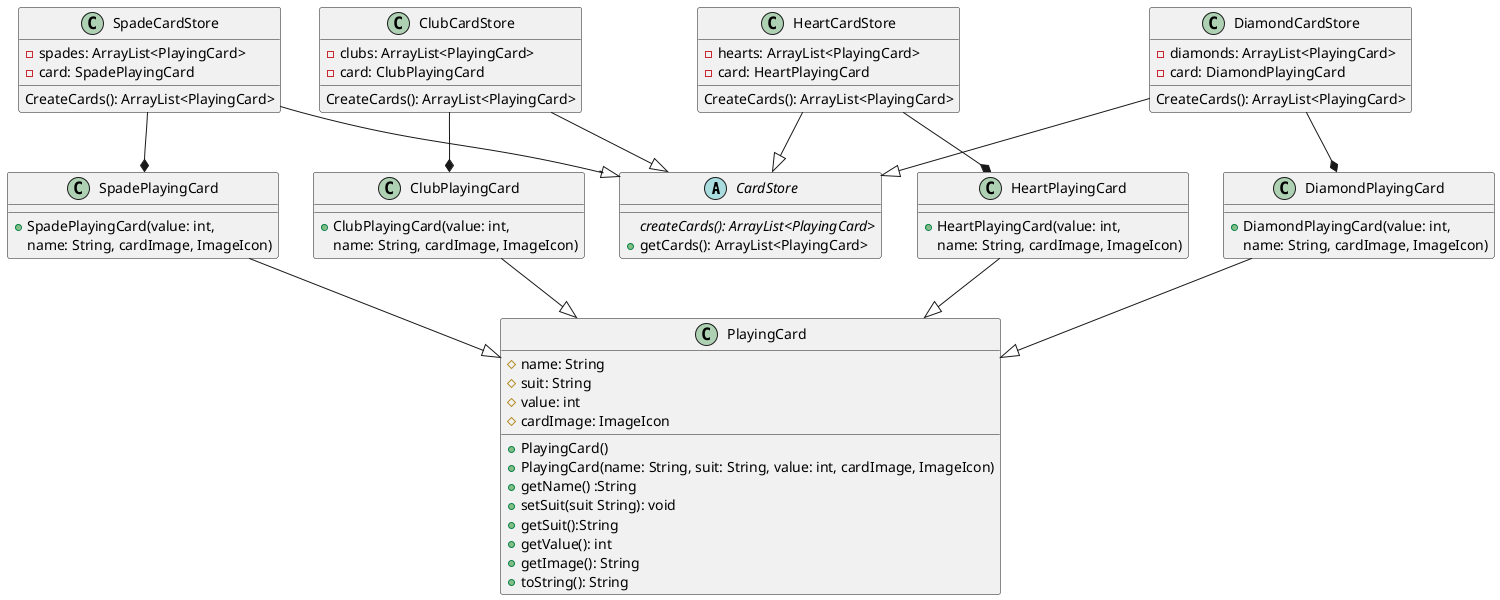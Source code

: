@startuml


 abstract class CardStore{
    {abstract}createCards(): ArrayList<PlayingCard>
    +getCards(): ArrayList<PlayingCard>
 }


 Class ClubCardStore{
    -clubs: ArrayList<PlayingCard>
    -card: ClubPlayingCard
    CreateCards(): ArrayList<PlayingCard>
 }


 Class DiamondCardStore{
    -diamonds: ArrayList<PlayingCard>
    -card: DiamondPlayingCard
    CreateCards(): ArrayList<PlayingCard>
 }


 Class HeartCardStore{
    -hearts: ArrayList<PlayingCard>
    -card: HeartPlayingCard
    CreateCards(): ArrayList<PlayingCard>
 }


 Class SpadeCardStore{
    -spades: ArrayList<PlayingCard>
    -card: SpadePlayingCard
    CreateCards(): ArrayList<PlayingCard>
 }


 class PlayingCard{
       #name: String
       #suit: String
       #value: int
       #cardImage: ImageIcon
       +PlayingCard()
       +PlayingCard(name: String, suit: String, value: int, cardImage, ImageIcon)
       +getName() :String
       +setSuit(suit String): void
       +getSuit():String
       +getValue(): int
       +getImage(): String
       +toString(): String
 }

 class ClubPlayingCard{
    +ClubPlayingCard(value: int,
        name: String, cardImage, ImageIcon)
 }

 class HeartPlayingCard{
    +HeartPlayingCard(value: int,
        name: String, cardImage, ImageIcon)
 }

 class DiamondPlayingCard{
    +DiamondPlayingCard(value: int,
        name: String, cardImage, ImageIcon)
 }

 class SpadePlayingCard{
    +SpadePlayingCard(value: int,
        name: String, cardImage, ImageIcon)
 }


 ClubPlayingCard --|> PlayingCard
 HeartPlayingCard --|> PlayingCard
 DiamondPlayingCard --|> PlayingCard
 SpadePlayingCard --|> PlayingCard

 ClubCardStore --* ClubPlayingCard
 HeartCardStore --* HeartPlayingCard
 DiamondCardStore --* DiamondPlayingCard
 SpadeCardStore --* SpadePlayingCard


 ClubCardStore --|> CardStore
 DiamondCardStore --|> CardStore
 HeartCardStore --|> CardStore
 SpadeCardStore --|> CardStore





@enduml